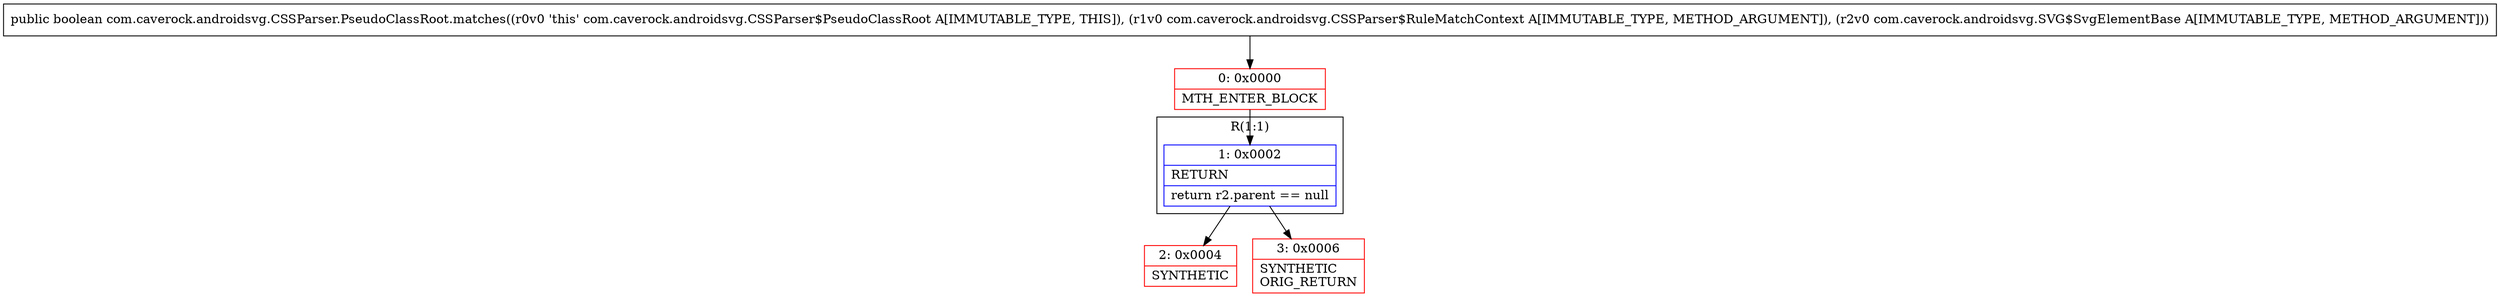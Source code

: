 digraph "CFG forcom.caverock.androidsvg.CSSParser.PseudoClassRoot.matches(Lcom\/caverock\/androidsvg\/CSSParser$RuleMatchContext;Lcom\/caverock\/androidsvg\/SVG$SvgElementBase;)Z" {
subgraph cluster_Region_961197062 {
label = "R(1:1)";
node [shape=record,color=blue];
Node_1 [shape=record,label="{1\:\ 0x0002|RETURN\l|return r2.parent == null\l}"];
}
Node_0 [shape=record,color=red,label="{0\:\ 0x0000|MTH_ENTER_BLOCK\l}"];
Node_2 [shape=record,color=red,label="{2\:\ 0x0004|SYNTHETIC\l}"];
Node_3 [shape=record,color=red,label="{3\:\ 0x0006|SYNTHETIC\lORIG_RETURN\l}"];
MethodNode[shape=record,label="{public boolean com.caverock.androidsvg.CSSParser.PseudoClassRoot.matches((r0v0 'this' com.caverock.androidsvg.CSSParser$PseudoClassRoot A[IMMUTABLE_TYPE, THIS]), (r1v0 com.caverock.androidsvg.CSSParser$RuleMatchContext A[IMMUTABLE_TYPE, METHOD_ARGUMENT]), (r2v0 com.caverock.androidsvg.SVG$SvgElementBase A[IMMUTABLE_TYPE, METHOD_ARGUMENT])) }"];
MethodNode -> Node_0;
Node_1 -> Node_2;
Node_1 -> Node_3;
Node_0 -> Node_1;
}

